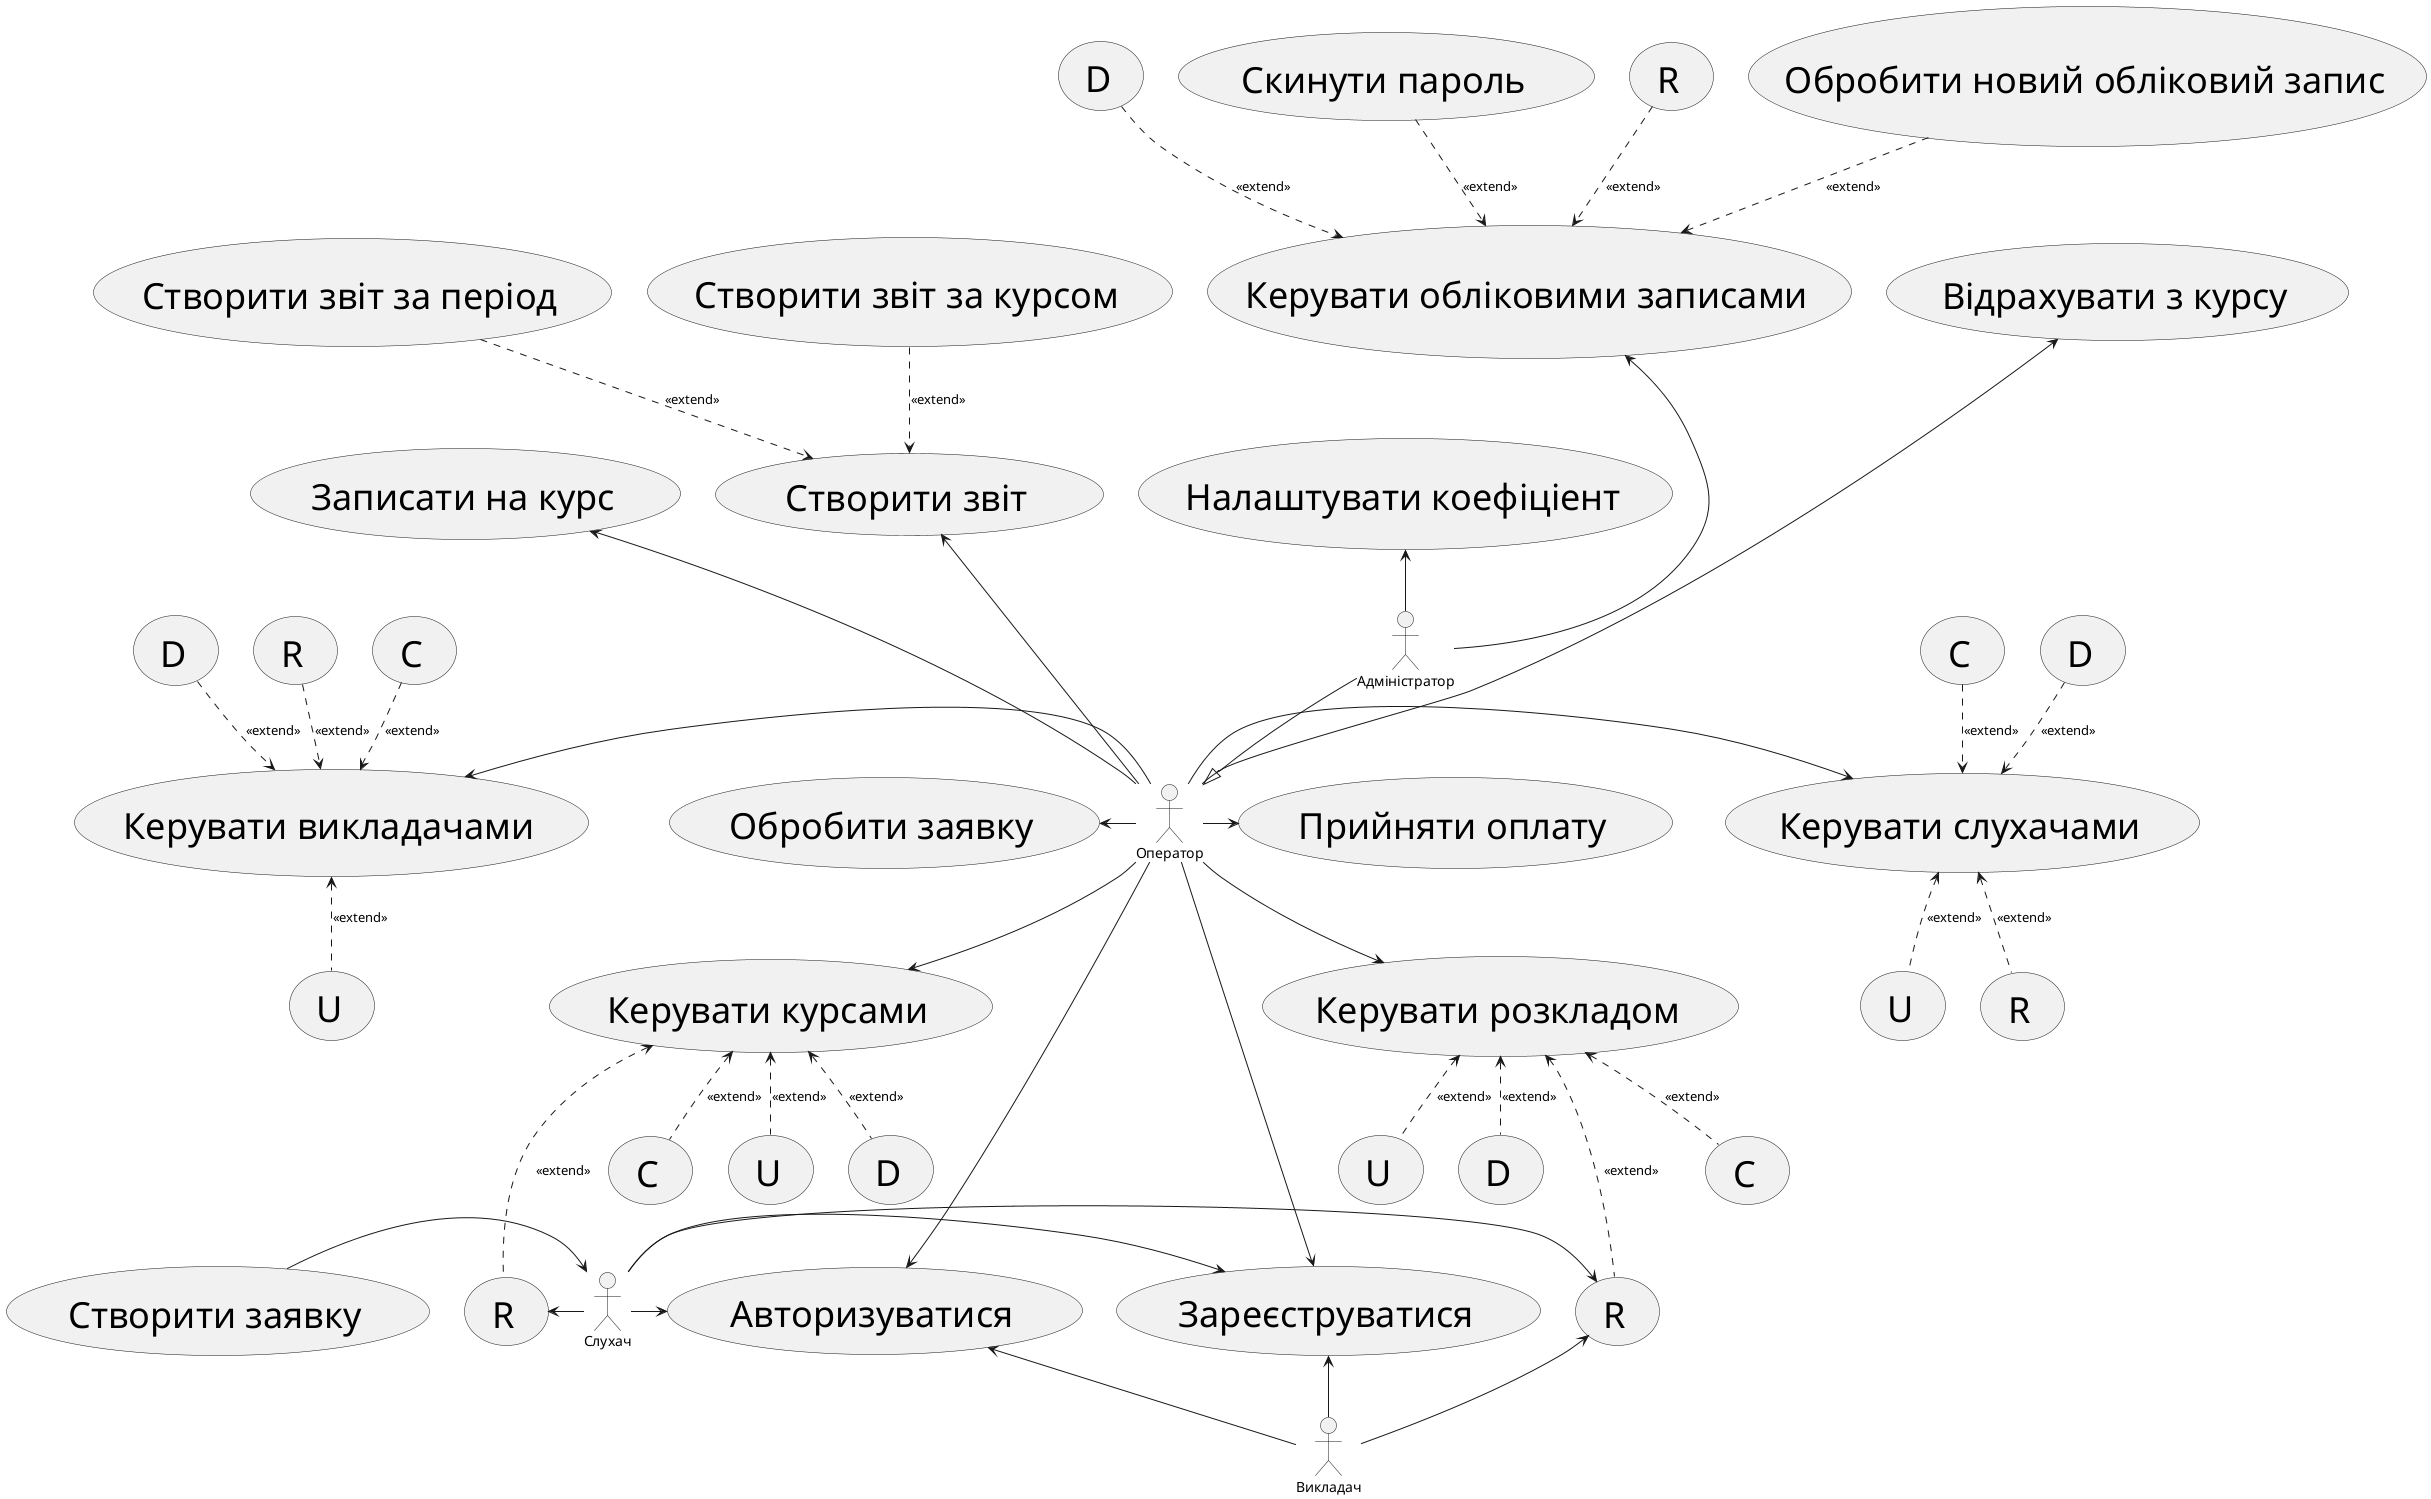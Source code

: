 @startuml

skinparam usecaseFontSize 36

:Слухач: as Listener
:Оператор: as Operator
:Адміністратор: as Admin
:Викладач: as Teacher

Operator <|-u- Admin

(Керувати курсами) as (courses)
 (C) as (courses_c)
 (R) as (courses_r)
 (U) as (courses_u)
 (D) as (courses_d)
(Керувати слухачами) as (listeners)
 (C) as (listeners_c)
 (R) as (listeners_r)
 (U) as (listeners_u)
 (D) as (listeners_d)
(Створити заявку) as (application)
(Створити звіт) as (report)
(Керувати обліковими записами) as (accounts)
 (Обробити новий обліковий запис) as (accounts_proc)
 (R) as (accounts_r)
 (Скинути пароль) as (accounts_reset)
 (D) as (accounts_d)
(Керувати викладачами) as (teachers)
 (C) as (teachers_c)
 (R) as (teachers_r)
 (U) as (teachers_u)
 (D) as (teachers_d)
(Керувати розкладом) as (timetable)
 (C) as (timetable_c)
 (R) as (timetable_r)
 (U) as (timetable_u)
 (D) as (timetable_d)
(Налаштувати коефіціент) as (coefsetup)
(Обробити заявку) as (application_proc)
(Авторизуватися) as (authorization)
(Зареєструватися) as (registration)
(Записати на курс) as (enroll)
(Відрахувати з курсу) as (senddown)
(Прийняти оплату) as (payment)

Operator -d-> courses
 courses <.d. courses_c : <<extend>>
 courses <..d. courses_r : <<extend>>
  Listener -l-> courses_r
 courses <.d. courses_u : <<extend>>
 courses <.d. courses_d : <<extend>>
Operator -r-> listeners
 listeners <.u. listeners_c : <<extend>>
 listeners <.d. listeners_r : <<extend>>
 listeners <.d. listeners_u : <<extend>>
 listeners <.u. listeners_d : <<extend>>
Listener <-l- application
Operator -u--> report
 report <.u. (Створити звіт за період) : <<extend>>
 report <.u. (Створити звіт за курсом) : <<extend>>
Admin -u--> accounts
 accounts <.u. accounts_proc : <<extend>>
 accounts <.u. accounts_r : <<extend>>
 accounts <.u. accounts_reset : <<extend>>
 accounts <.u. accounts_d : <<extend>>
Operator -l-> teachers
 teachers <.u. teachers_c : <<extend>>
 teachers <.u. teachers_r : <<extend>>
 teachers <.d. teachers_u : <<extend>>
 teachers <.u. teachers_d : <<extend>>
Operator -d-> timetable
 timetable <.d. timetable_c : <<extend>>
 timetable <.d. timetable_r : <<extend>>
  Listener -r-> timetable_r
  Teacher -l-> timetable_r
 timetable <.d. timetable_u : <<extend>>
 timetable <.d. timetable_d : <<extend>>
Admin -u-> coefsetup
Operator -l-> application_proc
Listener -r-> registration
Teacher -u-> registration
Operator -d---> registration
Listener -r-> authorization
Teacher -u-> authorization
Operator -d---> authorization
Operator -u--> enroll
Operator -u---> senddown
Operator -r-> payment

@enduml
